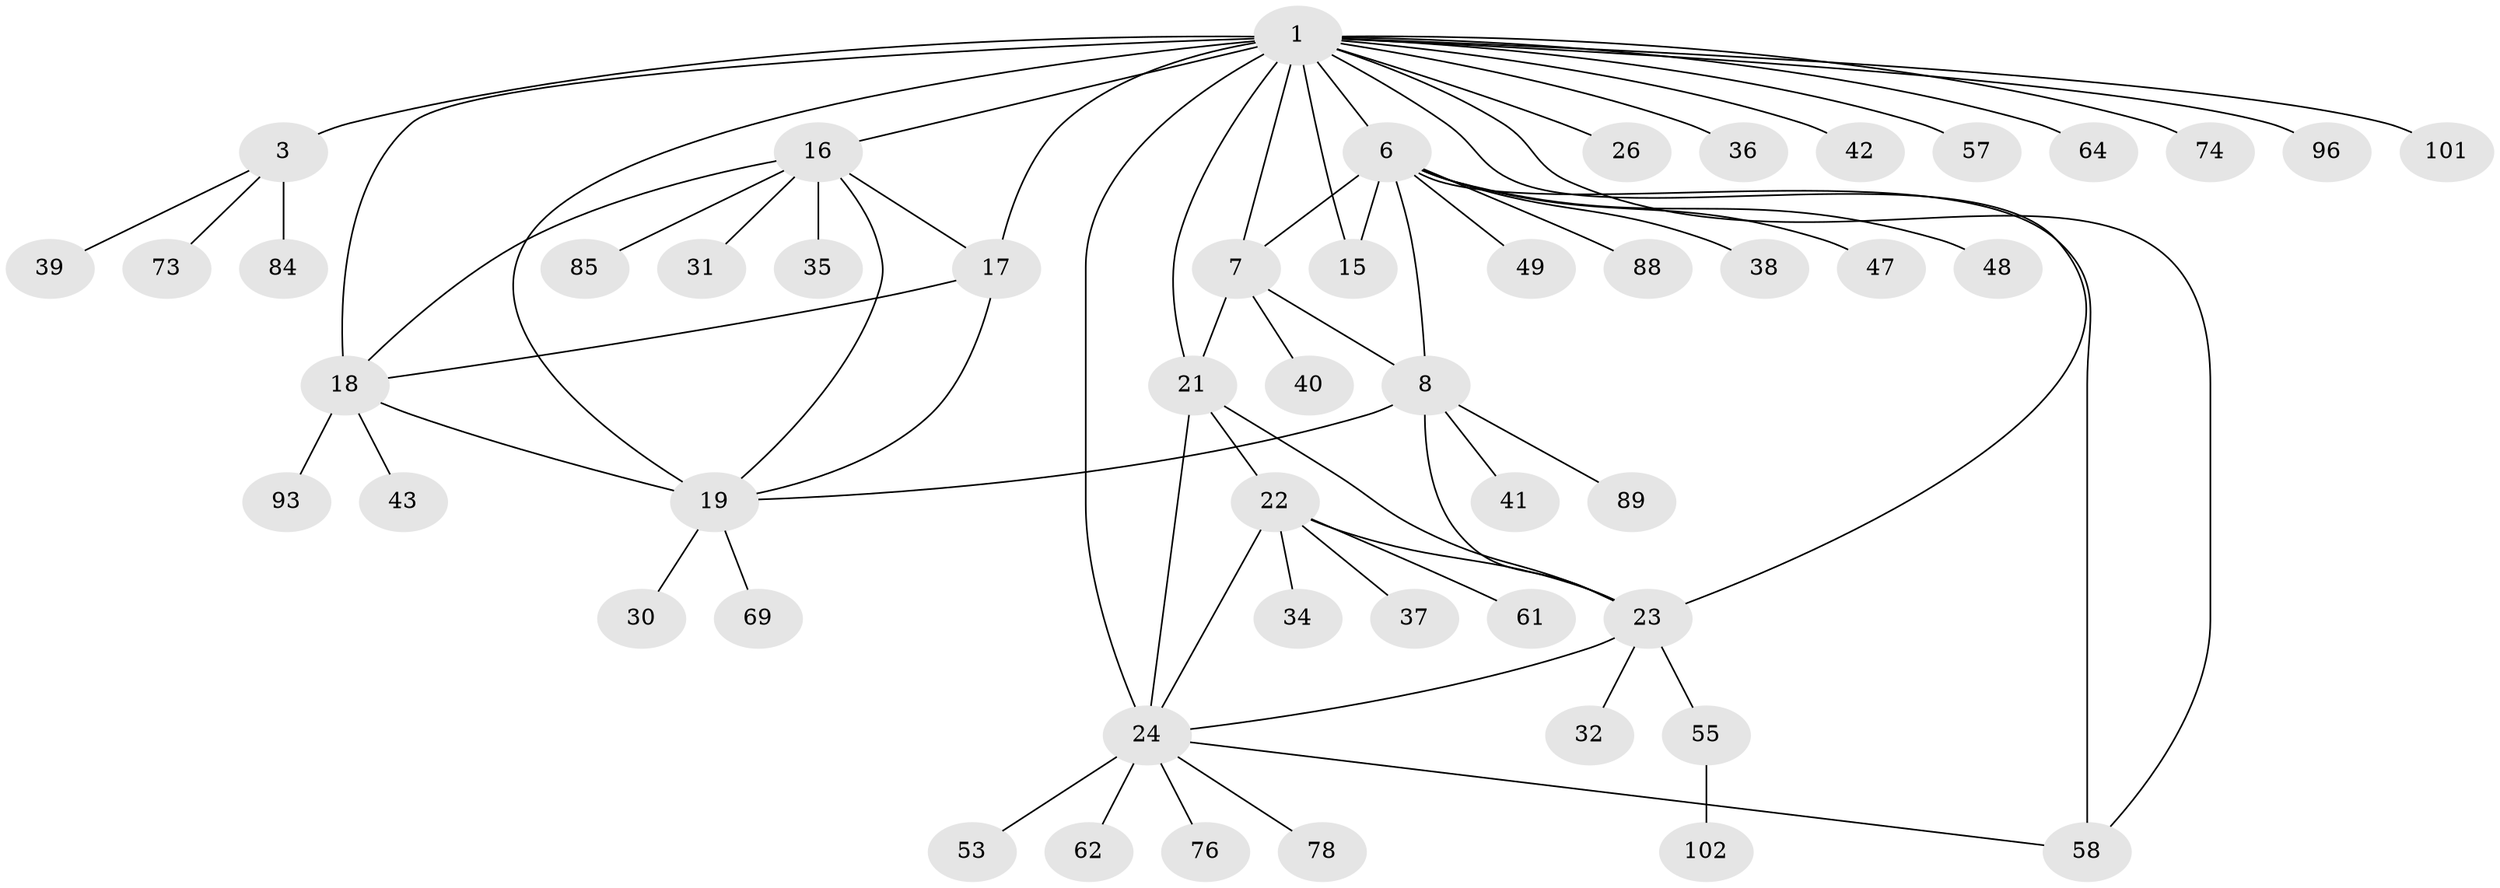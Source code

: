 // original degree distribution, {7: 0.049019607843137254, 8: 0.058823529411764705, 6: 0.058823529411764705, 10: 0.00980392156862745, 5: 0.0196078431372549, 9: 0.0196078431372549, 12: 0.00980392156862745, 11: 0.0196078431372549, 1: 0.5882352941176471, 3: 0.029411764705882353, 4: 0.0196078431372549, 2: 0.11764705882352941}
// Generated by graph-tools (version 1.1) at 2025/16/03/09/25 04:16:08]
// undirected, 51 vertices, 69 edges
graph export_dot {
graph [start="1"]
  node [color=gray90,style=filled];
  1 [super="+4+2+92"];
  3;
  6 [super="+59+56+12+99+67"];
  7 [super="+63+9"];
  8 [super="+52"];
  15 [super="+87+81"];
  16;
  17 [super="+94+100"];
  18;
  19 [super="+50+65"];
  21 [super="+25+83"];
  22 [super="+72"];
  23 [super="+28+71+79+75"];
  24;
  26;
  30;
  31;
  32;
  34 [super="+90"];
  35;
  36;
  37 [super="+66"];
  38 [super="+95"];
  39 [super="+77"];
  40 [super="+60"];
  41;
  42 [super="+98"];
  43;
  47;
  48;
  49;
  53;
  55;
  57;
  58;
  61;
  62;
  64;
  69;
  73;
  74;
  76;
  78;
  84;
  85;
  88;
  89;
  93;
  96;
  101;
  102;
  1 -- 3 [weight=5];
  1 -- 23;
  1 -- 15 [weight=4];
  1 -- 64;
  1 -- 36;
  1 -- 26;
  1 -- 6 [weight=5];
  1 -- 7 [weight=2];
  1 -- 74;
  1 -- 16;
  1 -- 17;
  1 -- 18;
  1 -- 19 [weight=2];
  1 -- 21;
  1 -- 24 [weight=2];
  1 -- 96;
  1 -- 101;
  1 -- 42;
  1 -- 57;
  1 -- 58;
  3 -- 39;
  3 -- 73;
  3 -- 84;
  6 -- 7 [weight=3];
  6 -- 8;
  6 -- 49;
  6 -- 58;
  6 -- 48;
  6 -- 38;
  6 -- 88;
  6 -- 15 [weight=2];
  6 -- 47;
  7 -- 8 [weight=3];
  7 -- 21;
  7 -- 40;
  8 -- 19;
  8 -- 41;
  8 -- 89;
  8 -- 23;
  16 -- 17;
  16 -- 18;
  16 -- 19;
  16 -- 31;
  16 -- 35;
  16 -- 85;
  17 -- 18;
  17 -- 19;
  18 -- 19;
  18 -- 43;
  18 -- 93;
  19 -- 30;
  19 -- 69;
  21 -- 22 [weight=2];
  21 -- 23 [weight=2];
  21 -- 24 [weight=2];
  22 -- 23;
  22 -- 24;
  22 -- 34;
  22 -- 37;
  22 -- 61;
  23 -- 24;
  23 -- 32;
  23 -- 55;
  24 -- 53;
  24 -- 58;
  24 -- 62;
  24 -- 76;
  24 -- 78;
  55 -- 102;
}
